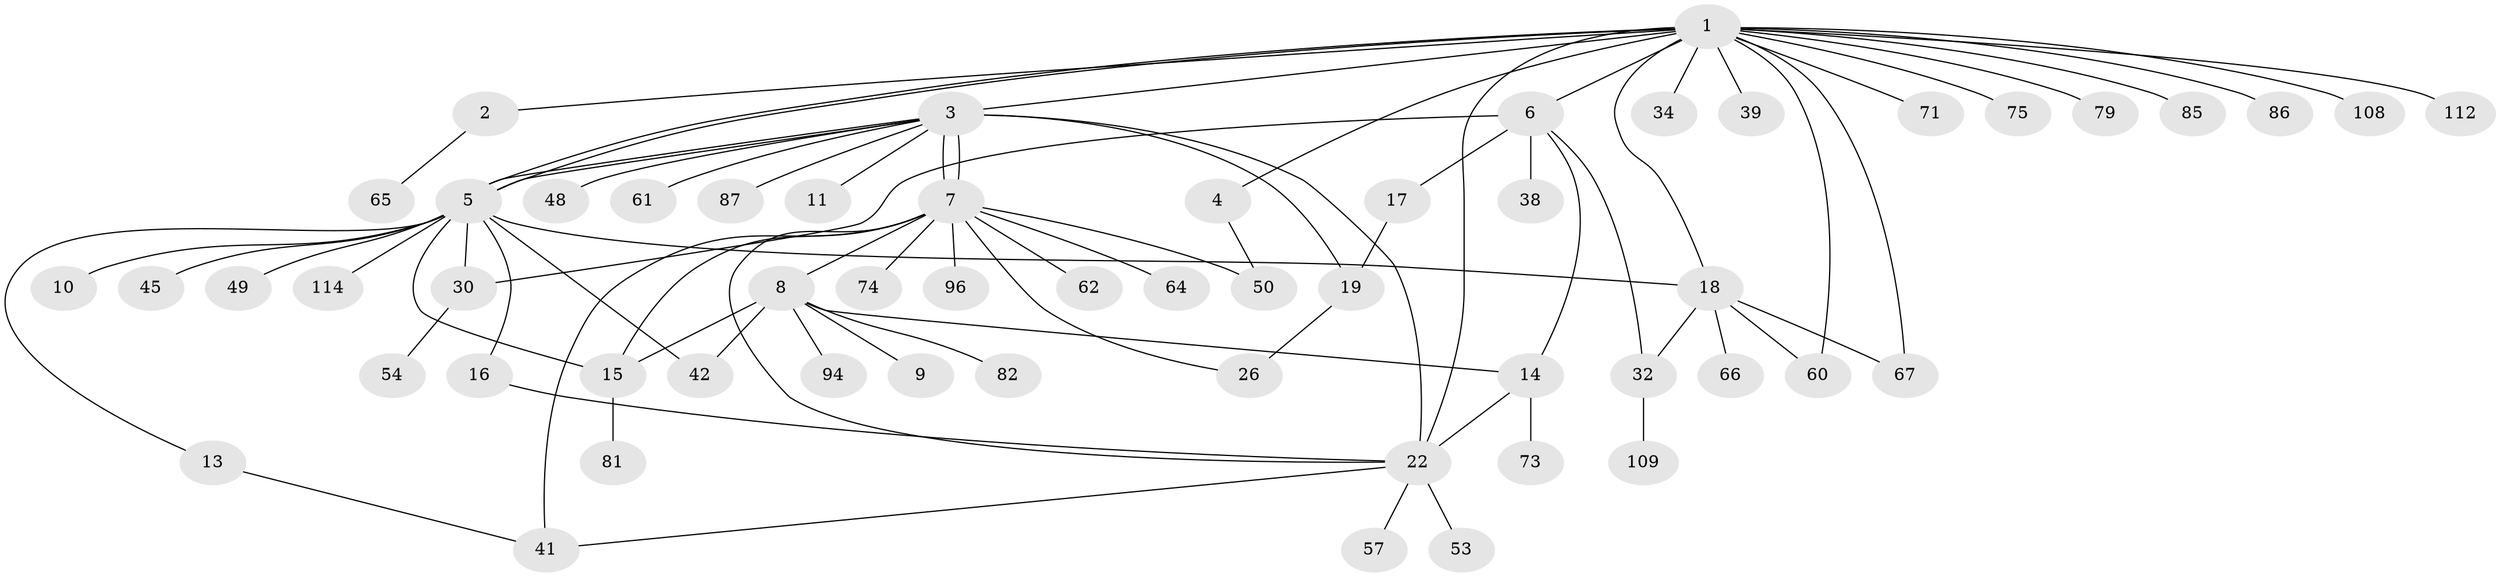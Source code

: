 // original degree distribution, {20: 0.008771929824561403, 2: 0.16666666666666666, 11: 0.017543859649122806, 14: 0.008771929824561403, 6: 0.02631578947368421, 12: 0.008771929824561403, 8: 0.008771929824561403, 1: 0.5263157894736842, 5: 0.02631578947368421, 3: 0.10526315789473684, 4: 0.08771929824561403, 7: 0.008771929824561403}
// Generated by graph-tools (version 1.1) at 2025/14/03/09/25 04:14:45]
// undirected, 57 vertices, 78 edges
graph export_dot {
graph [start="1"]
  node [color=gray90,style=filled];
  1;
  2;
  3 [super="+21"];
  4;
  5 [super="+63"];
  6;
  7 [super="+27+12+89+83+97+77+28+43+24"];
  8;
  9;
  10;
  11;
  13 [super="+33+101"];
  14 [super="+58"];
  15;
  16 [super="+84"];
  17 [super="+44"];
  18 [super="+99+20"];
  19;
  22 [super="+25+110+31"];
  26;
  30;
  32 [super="+35+55"];
  34;
  38;
  39 [super="+52"];
  41 [super="+113"];
  42;
  45;
  48;
  49;
  50;
  53;
  54;
  57;
  60;
  61;
  62;
  64;
  65;
  66;
  67 [super="+107+76+69"];
  71;
  73;
  74;
  75 [super="+88"];
  79;
  81;
  82;
  85;
  86;
  87;
  94;
  96;
  108;
  109;
  112;
  114;
  1 -- 2;
  1 -- 3;
  1 -- 4;
  1 -- 5;
  1 -- 5;
  1 -- 6;
  1 -- 18;
  1 -- 22 [weight=2];
  1 -- 34;
  1 -- 39;
  1 -- 60;
  1 -- 71;
  1 -- 75;
  1 -- 79;
  1 -- 85;
  1 -- 86;
  1 -- 108;
  1 -- 112;
  1 -- 67;
  2 -- 65;
  3 -- 5;
  3 -- 5;
  3 -- 7 [weight=2];
  3 -- 7;
  3 -- 11;
  3 -- 48;
  3 -- 87;
  3 -- 22 [weight=2];
  3 -- 19;
  3 -- 61;
  4 -- 50;
  5 -- 10;
  5 -- 13;
  5 -- 16;
  5 -- 30;
  5 -- 42;
  5 -- 45;
  5 -- 49;
  5 -- 114;
  5 -- 15;
  5 -- 18;
  6 -- 14;
  6 -- 17;
  6 -- 30;
  6 -- 32;
  6 -- 38;
  7 -- 8 [weight=2];
  7 -- 64;
  7 -- 26;
  7 -- 74;
  7 -- 96;
  7 -- 50;
  7 -- 15 [weight=2];
  7 -- 22 [weight=2];
  7 -- 41;
  7 -- 62;
  8 -- 9;
  8 -- 14;
  8 -- 15;
  8 -- 42;
  8 -- 82;
  8 -- 94;
  13 -- 41;
  14 -- 73;
  14 -- 22;
  15 -- 81;
  16 -- 22;
  17 -- 19;
  18 -- 32 [weight=4];
  18 -- 66;
  18 -- 67;
  18 -- 60;
  19 -- 26;
  22 -- 41;
  22 -- 53;
  22 -- 57;
  30 -- 54;
  32 -- 109;
}
